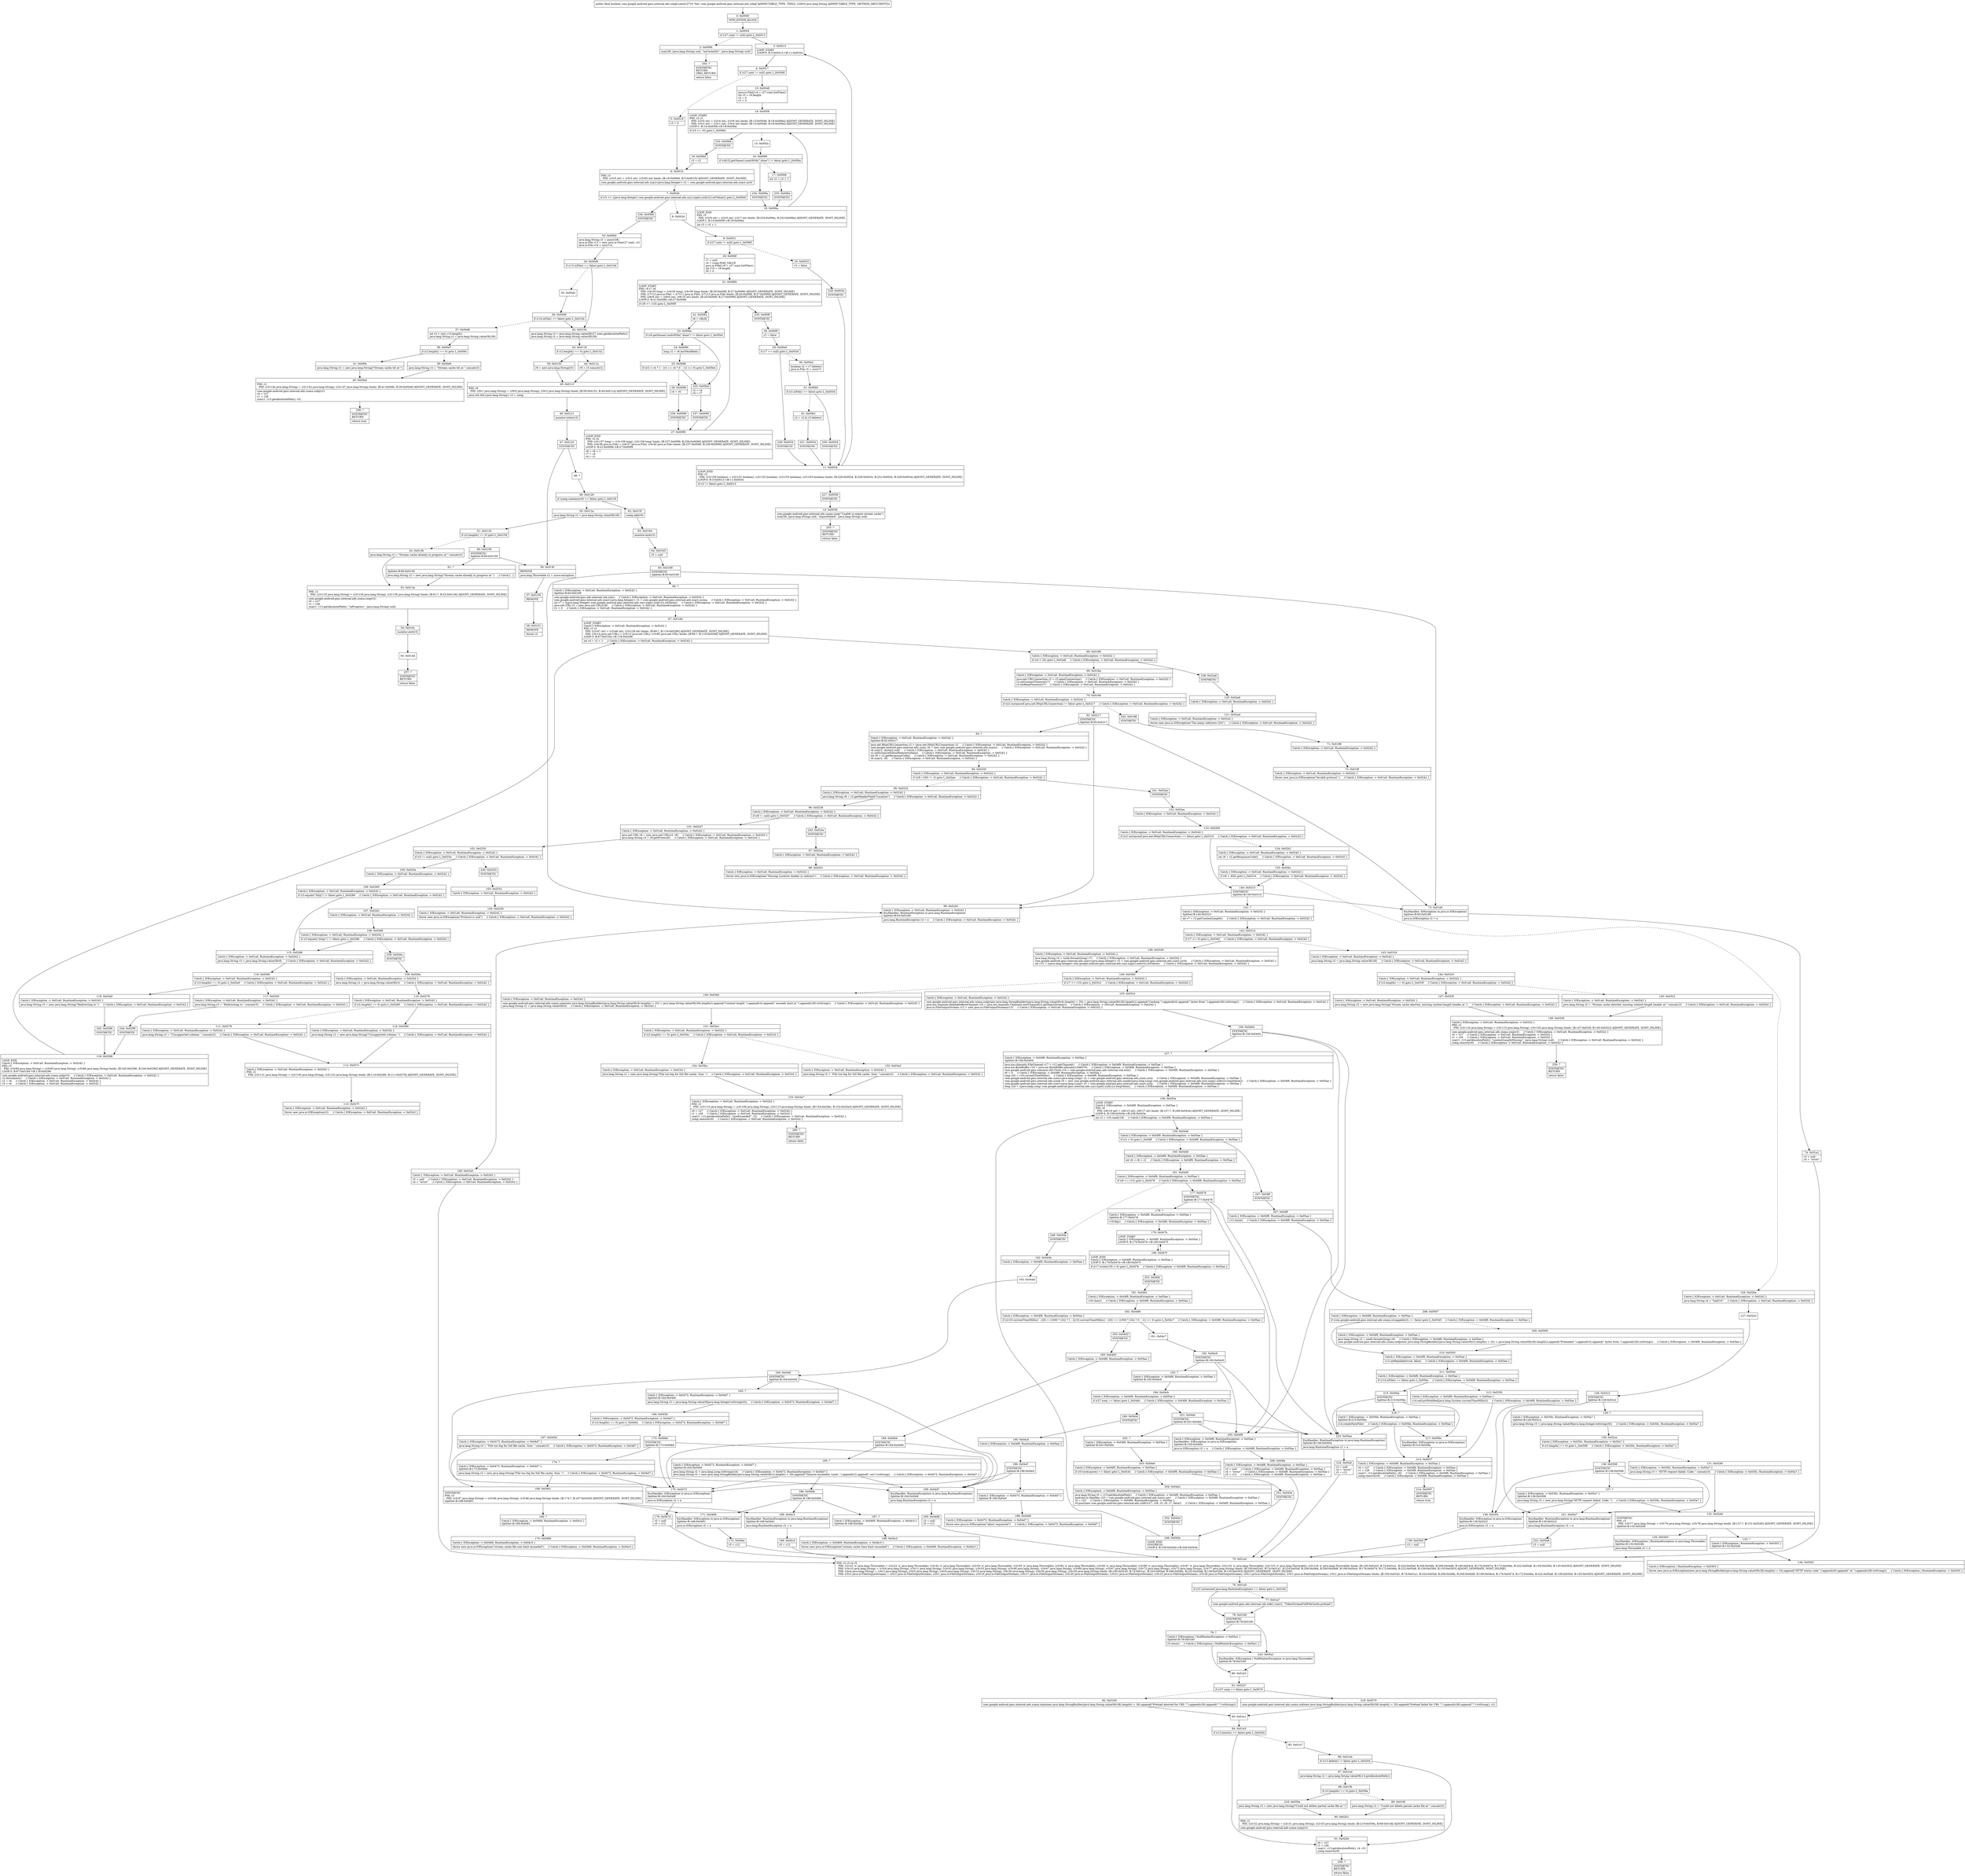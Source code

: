 digraph "CFG forcom.google.android.gms.internal.ads.zzbgf.zzex(Ljava\/lang\/String;)Z" {
Node_0 [shape=record,label="{0\:\ 0x0000|MTH_ENTER_BLOCK\l}"];
Node_1 [shape=record,label="{1\:\ 0x0004|if (r27.zzeii != null) goto L_0x0013\l}"];
Node_2 [shape=record,label="{2\:\ 0x0006|zza(r28, (java.lang.String) null, \"noCacheDir\", (java.lang.String) null)\l}"];
Node_3 [shape=record,label="{3\:\ 0x0013|LOOP_START\lLOOP:0: B:3:0x0013\-\>B:11:0x0034\l}"];
Node_4 [shape=record,label="{4\:\ 0x0017|if (r27.zzeii != null) goto L_0x0048\l}"];
Node_5 [shape=record,label="{5\:\ 0x0019|r3 = 0\l}"];
Node_6 [shape=record,label="{6\:\ 0x001b|PHI: r3 \l  PHI: (r3v5 int) = (r3v3 int), (r3v93 int) binds: [B:19:0x006d, B:5:0x0019] A[DONT_GENERATE, DONT_INLINE]\l|com.google.android.gms.internal.ads.zzaci\<java.lang.Integer\> r2 = com.google.android.gms.internal.ads.zzact.zzclv\l}"];
Node_7 [shape=record,label="{7\:\ 0x002b|if (r3 \<= ((java.lang.Integer) com.google.android.gms.internal.ads.zzyr.zzpe().zzd(r2)).intValue()) goto L_0x00b9\l}"];
Node_8 [shape=record,label="{8\:\ 0x002d}"];
Node_9 [shape=record,label="{9\:\ 0x0031|if (r27.zzeii != null) goto L_0x006f\l}"];
Node_10 [shape=record,label="{10\:\ 0x0033|r2 = false\l}"];
Node_11 [shape=record,label="{11\:\ 0x0034|LOOP_END\lPHI: r2 \l  PHI: (r2v159 boolean) = (r2v151 boolean), (r2v152 boolean), (r2v153 boolean), (r2v163 boolean) binds: [B:229:0x0034, B:230:0x0034, B:231:0x0034, B:228:0x0034] A[DONT_GENERATE, DONT_INLINE]\lLOOP:0: B:3:0x0013\-\>B:11:0x0034\l|if (r2 != false) goto L_0x0013\l}"];
Node_12 [shape=record,label="{12\:\ 0x0036|com.google.android.gms.internal.ads.zzaxa.zzep(\"Unable to expire stream cache\")\lzza(r28, (java.lang.String) null, \"expireFailed\", (java.lang.String) null)\l}"];
Node_13 [shape=record,label="{13\:\ 0x0048|java.io.File[] r4 = r27.zzeii.listFiles()\lint r5 = r4.length\lr2 = 0\lr3 = 0\l}"];
Node_14 [shape=record,label="{14\:\ 0x0058|LOOP_START\lPHI: r2 r3 \l  PHI: (r2v5 int) = (r2v4 int), (r2v6 int) binds: [B:13:0x0048, B:18:0x006a] A[DONT_GENERATE, DONT_INLINE]\l  PHI: (r3v2 int) = (r3v1 int), (r3v4 int) binds: [B:13:0x0048, B:18:0x006a] A[DONT_GENERATE, DONT_INLINE]\lLOOP:1: B:14:0x0058\-\>B:18:0x006a\l|if (r3 \>= r5) goto L_0x006d\l}"];
Node_15 [shape=record,label="{15\:\ 0x005a}"];
Node_16 [shape=record,label="{16\:\ 0x0066|if (r4[r3].getName().endsWith(\".done\") != false) goto L_0x006a\l}"];
Node_17 [shape=record,label="{17\:\ 0x0068|int r2 = r2 + 1\l}"];
Node_18 [shape=record,label="{18\:\ 0x006a|LOOP_END\lPHI: r2 \l  PHI: (r2v6 int) = (r2v5 int), (r2v7 int) binds: [B:234:0x006a, B:233:0x006a] A[DONT_GENERATE, DONT_INLINE]\lLOOP:1: B:14:0x0058\-\>B:18:0x006a\l|int r3 = r3 + 1\l}"];
Node_19 [shape=record,label="{19\:\ 0x006d|r3 = r2\l}"];
Node_20 [shape=record,label="{20\:\ 0x006f|r7 = null\lr4 = Long.MAX_VALUE\ljava.io.File[] r9 = r27.zzeii.listFiles()\lint r10 = r9.length\lr8 = 0\l}"];
Node_21 [shape=record,label="{21\:\ 0x0080|LOOP_START\lPHI: r4 r7 r8 \l  PHI: (r4v35 long) = (r4v34 long), (r4v39 long) binds: [B:20:0x006f, B:27:0x0099] A[DONT_GENERATE, DONT_INLINE]\l  PHI: (r7v12 java.io.File) = (r7v11 java.io.File), (r7v13 java.io.File) binds: [B:20:0x006f, B:27:0x0099] A[DONT_GENERATE, DONT_INLINE]\l  PHI: (r8v9 int) = (r8v8 int), (r8v10 int) binds: [B:20:0x006f, B:27:0x0099] A[DONT_GENERATE, DONT_INLINE]\lLOOP:2: B:21:0x0080\-\>B:27:0x0099\l|if (r8 \>= r10) goto L_0x009f\l}"];
Node_22 [shape=record,label="{22\:\ 0x0082|r6 = r9[r8]\l}"];
Node_23 [shape=record,label="{23\:\ 0x008e|if (r6.getName().endsWith(\".done\") != false) goto L_0x05b4\l}"];
Node_24 [shape=record,label="{24\:\ 0x0090|long r2 = r6.lastModified()\l}"];
Node_25 [shape=record,label="{25\:\ 0x0096|if ((r2 \> r4 ? 1 : (r2 == r4 ? 0 : \-1)) \>= 0) goto L_0x05b4\l}"];
Node_26 [shape=record,label="{26\:\ 0x0098|r4 = r6\l}"];
Node_27 [shape=record,label="{27\:\ 0x0099|LOOP_END\lPHI: r2 r4 \l  PHI: (r2v157 long) = (r2v156 long), (r2v158 long) binds: [B:237:0x0099, B:236:0x0099] A[DONT_GENERATE, DONT_INLINE]\l  PHI: (r4v38 java.io.File) = (r4v37 java.io.File), (r4v40 java.io.File) binds: [B:237:0x0099, B:236:0x0099] A[DONT_GENERATE, DONT_INLINE]\lLOOP:2: B:21:0x0080\-\>B:27:0x0099\l|r8 = r8 + 1\lr7 = r4\lr4 = r2\l}"];
Node_28 [shape=record,label="{28\:\ 0x009f|r2 = false\l}"];
Node_29 [shape=record,label="{29\:\ 0x00a0|if (r7 == null) goto L_0x0034\l}"];
Node_30 [shape=record,label="{30\:\ 0x00a2|boolean r2 = r7.delete()\ljava.io.File r3 = zzc(r7)\l}"];
Node_31 [shape=record,label="{31\:\ 0x00b0|if (r3.isFile() == false) goto L_0x0034\l}"];
Node_32 [shape=record,label="{32\:\ 0x00b2|r2 = r2 & r3.delete()\l}"];
Node_33 [shape=record,label="{33\:\ 0x00b9|java.lang.String r2 = zzey(r28)\ljava.io.File r13 = new java.io.File(r27.zzeii, r2)\ljava.io.File r14 = zzc(r13)\l}"];
Node_34 [shape=record,label="{34\:\ 0x00d0|if (r13.isFile() == false) goto L_0x0104\l}"];
Node_35 [shape=record,label="{35\:\ 0x00d2}"];
Node_36 [shape=record,label="{36\:\ 0x00d6|if (r14.isFile() == false) goto L_0x0104\l}"];
Node_37 [shape=record,label="{37\:\ 0x00d8|int r3 = (int) r13.length()\ljava.lang.String r2 = java.lang.String.valueOf(r28)\l}"];
Node_38 [shape=record,label="{38\:\ 0x00e7|if (r2.length() == 0) goto L_0x00fe\l}"];
Node_39 [shape=record,label="{39\:\ 0x00e9|java.lang.String r2 = \"Stream cache hit at \".concat(r2)\l}"];
Node_40 [shape=record,label="{40\:\ 0x00ed|PHI: r2 \l  PHI: (r2v144 java.lang.String) = (r2v143 java.lang.String), (r2v147 java.lang.String) binds: [B:41:0x00fe, B:39:0x00e9] A[DONT_GENERATE, DONT_INLINE]\l|com.google.android.gms.internal.ads.zzaxa.zzdp(r2)\lr0 = r27\lr1 = r28\lzza(r1, r13.getAbsolutePath(), r3)\l}"];
Node_41 [shape=record,label="{41\:\ 0x00fe|java.lang.String r2 = new java.lang.String(\"Stream cache hit at \")\l}"];
Node_42 [shape=record,label="{42\:\ 0x0104|java.lang.String r3 = java.lang.String.valueOf(r27.zzeii.getAbsolutePath())\ljava.lang.String r2 = java.lang.String.valueOf(r28)\l}"];
Node_43 [shape=record,label="{43\:\ 0x0118|if (r2.length() == 0) goto L_0x0152\l}"];
Node_44 [shape=record,label="{44\:\ 0x011a|r9 = r3.concat(r2)\l}"];
Node_45 [shape=record,label="{45\:\ 0x011f|PHI: r9 \l  PHI: (r9v1 java.lang.String) = (r9v0 java.lang.String), (r9v2 java.lang.String) binds: [B:59:0x0152, B:44:0x011a] A[DONT_GENERATE, DONT_INLINE]\l|java.util.Set\<java.lang.String\> r3 = zzeig\l}"];
Node_46 [shape=record,label="{46\:\ 0x0121|monitor\-enter(r3)\l}"];
Node_47 [shape=record,label="{47\:\ 0x0122|SYNTHETIC\l}"];
Node_48 [shape=record,label="{48\:\ ?}"];
Node_49 [shape=record,label="{49\:\ 0x0128|if (zzeig.contains(r9) == false) goto L_0x015f\l}"];
Node_50 [shape=record,label="{50\:\ 0x012a|java.lang.String r2 = java.lang.String.valueOf(r28)\l}"];
Node_51 [shape=record,label="{51\:\ 0x0134|if (r2.length() == 0) goto L_0x0159\l}"];
Node_52 [shape=record,label="{52\:\ 0x0136|java.lang.String r2 = \"Stream cache already in progress at \".concat(r2)\l}"];
Node_53 [shape=record,label="{53\:\ 0x013a|PHI: r2 \l  PHI: (r2v135 java.lang.String) = (r2v134 java.lang.String), (r2v138 java.lang.String) binds: [B:61:?, B:52:0x0136] A[DONT_GENERATE, DONT_INLINE]\l|com.google.android.gms.internal.ads.zzaxa.zzep(r2)\lr0 = r27\lr1 = r28\lzza(r1, r13.getAbsolutePath(), \"inProgress\", (java.lang.String) null)\l}"];
Node_54 [shape=record,label="{54\:\ 0x014c|monitor\-exit(r3)\l}"];
Node_55 [shape=record,label="{55\:\ 0x014d}"];
Node_56 [shape=record,label="{56\:\ 0x014f|REMOVE\l|java.lang.Throwable r2 = move\-exception\l}"];
Node_57 [shape=record,label="{57\:\ 0x0150|REMOVE\l}"];
Node_58 [shape=record,label="{58\:\ 0x0151|REMOVE\l|throw r2\l}"];
Node_59 [shape=record,label="{59\:\ 0x0152|r9 = new java.lang.String(r3)\l}"];
Node_60 [shape=record,label="{60\:\ 0x0159|SYNTHETIC\lSplitter:B:60:0x0159\l}"];
Node_61 [shape=record,label="{61\:\ ?|Splitter:B:60:0x0159\l|java.lang.String r2 = new java.lang.String(\"Stream cache already in progress at \")     \/\/ Catch:\{  \}\l}"];
Node_62 [shape=record,label="{62\:\ 0x015f|zzeig.add(r9)\l}"];
Node_63 [shape=record,label="{63\:\ 0x0164|monitor\-exit(r3)\l}"];
Node_64 [shape=record,label="{64\:\ 0x0165|r5 = null\l}"];
Node_65 [shape=record,label="{65\:\ 0x0169|SYNTHETIC\lSplitter:B:65:0x0169\l}"];
Node_66 [shape=record,label="{66\:\ ?|Catch:\{ IOException \-\> 0x01a0, RuntimeException \-\> 0x0242 \}\lSplitter:B:65:0x0169\l|com.google.android.gms.ads.internal.zzk.zzls()     \/\/ Catch:\{ IOException \-\> 0x01a0, RuntimeException \-\> 0x0242 \}\lcom.google.android.gms.internal.ads.zzaci\<java.lang.Integer\> r2 = com.google.android.gms.internal.ads.zzact.zzcma     \/\/ Catch:\{ IOException \-\> 0x01a0, RuntimeException \-\> 0x0242 \}\lint r7 = ((java.lang.Integer) com.google.android.gms.internal.ads.zzyr.zzpe().zzd(r2)).intValue()     \/\/ Catch:\{ IOException \-\> 0x01a0, RuntimeException \-\> 0x0242 \}\ljava.net.URL r3 = new java.net.URL(r28)     \/\/ Catch:\{ IOException \-\> 0x01a0, RuntimeException \-\> 0x0242 \}\lr2 = 0     \/\/ Catch:\{ IOException \-\> 0x01a0, RuntimeException \-\> 0x0242 \}\l}"];
Node_67 [shape=record,label="{67\:\ 0x0184|LOOP_START\lCatch:\{ IOException \-\> 0x01a0, RuntimeException \-\> 0x0242 \}\lPHI: r2 r3 \l  PHI: (r2v47 int) = (r2v46 int), (r2v128 int) binds: [B:66:?, B:118:0x0296] A[DONT_GENERATE, DONT_INLINE]\l  PHI: (r3v14 java.net.URL) = (r3v13 java.net.URL), (r3v85 java.net.URL) binds: [B:66:?, B:118:0x0296] A[DONT_GENERATE, DONT_INLINE]\lLOOP:3: B:67:0x0184\-\>B:118:0x0296\l|int r4 = r2 + 1     \/\/ Catch:\{ IOException \-\> 0x01a0, RuntimeException \-\> 0x0242 \}\l}"];
Node_68 [shape=record,label="{68\:\ 0x0188|Catch:\{ IOException \-\> 0x01a0, RuntimeException \-\> 0x0242 \}\l|if (r4 \> 20) goto L_0x02a6     \/\/ Catch:\{ IOException \-\> 0x01a0, RuntimeException \-\> 0x0242 \}\l}"];
Node_69 [shape=record,label="{69\:\ 0x018a|Catch:\{ IOException \-\> 0x01a0, RuntimeException \-\> 0x0242 \}\l|java.net.URLConnection r2 = r3.openConnection()     \/\/ Catch:\{ IOException \-\> 0x01a0, RuntimeException \-\> 0x0242 \}\lr2.setConnectTimeout(r7)     \/\/ Catch:\{ IOException \-\> 0x01a0, RuntimeException \-\> 0x0242 \}\lr2.setReadTimeout(r7)     \/\/ Catch:\{ IOException \-\> 0x01a0, RuntimeException \-\> 0x0242 \}\l}"];
Node_70 [shape=record,label="{70\:\ 0x0196|Catch:\{ IOException \-\> 0x01a0, RuntimeException \-\> 0x0242 \}\l|if ((r2 instanceof java.net.HttpURLConnection) != false) goto L_0x0217     \/\/ Catch:\{ IOException \-\> 0x01a0, RuntimeException \-\> 0x0242 \}\l}"];
Node_71 [shape=record,label="{71\:\ 0x0198|Catch:\{ IOException \-\> 0x01a0, RuntimeException \-\> 0x0242 \}\l}"];
Node_72 [shape=record,label="{72\:\ 0x019f|Catch:\{ IOException \-\> 0x01a0, RuntimeException \-\> 0x0242 \}\l|throw new java.io.IOException(\"Invalid protocol.\")     \/\/ Catch:\{ IOException \-\> 0x01a0, RuntimeException \-\> 0x0242 \}\l}"];
Node_73 [shape=record,label="{73\:\ 0x01a0|ExcHandler: IOException (e java.io.IOException)\lSplitter:B:65:0x0169\l|java.io.IOException r2 = e\l}"];
Node_74 [shape=record,label="{74\:\ 0x01a1|r3 = null\lr4 = \"error\"\l}"];
Node_75 [shape=record,label="{75\:\ 0x01a3|PHI: r2 r3 r4 r5 \l  PHI: (r2v23 'e' java.lang.Throwable) = (r2v22 'e' java.lang.Throwable), (r2v42 'e' java.lang.Throwable), (r2v54 'e' java.lang.Throwable), (r2v55 'e' java.lang.Throwable), (r2v82 'e' java.lang.Throwable), (r2v83 'e' java.lang.Throwable), (r2v96 'e' java.lang.Throwable), (r2v97 'e' java.lang.Throwable), (r2v122 'e' java.lang.Throwable), (r2v123 'e' java.lang.Throwable), (r2v124 'e' java.lang.Throwable) binds: [B:100:0x0243, B:74:0x01a1, B:224:0x05af, B:206:0x04fa, B:200:0x04d8, B:190:0x04c4, B:176:0x0474, B:172:0x046a, B:222:0x05a8, B:139:0x030d, B:135:0x0303] A[DONT_GENERATE, DONT_INLINE]\l  PHI: (r3v10 java.lang.String) = (r3v9 java.lang.String), (r3v11 java.lang.String), (r3v32 java.lang.String), (r3v33 java.lang.String), (r3v49 java.lang.String), (r3v47 java.lang.String), (r3v60 java.lang.String), (r3v47 java.lang.String), (r3v72 java.lang.String), (r3v73 java.lang.String), (r3v77 java.lang.String) binds: [B:100:0x0243, B:74:0x01a1, B:224:0x05af, B:206:0x04fa, B:200:0x04d8, B:190:0x04c4, B:176:0x0474, B:172:0x046a, B:222:0x05a8, B:139:0x030d, B:135:0x0303] A[DONT_GENERATE, DONT_INLINE]\l  PHI: (r4v4 java.lang.String) = (r4v3 java.lang.String), (r4v5 java.lang.String), (r4v9 java.lang.String), (r4v10 java.lang.String), (r4v29 java.lang.String), (r4v29 java.lang.String), (r4v29 java.lang.String) binds: [B:100:0x0243, B:74:0x01a1, B:224:0x05af, B:206:0x04fa, B:222:0x05a8, B:139:0x030d, B:135:0x0303] A[DONT_GENERATE, DONT_INLINE]\l  PHI: (r5v2 java.io.FileOutputStream) = (r5v1 java.io.FileOutputStream), (r5v1 java.io.FileOutputStream), (r5v16 java.io.FileOutputStream), (r5v17 java.io.FileOutputStream), (r5v20 java.io.FileOutputStream), (r5v21 java.io.FileOutputStream), (r5v25 java.io.FileOutputStream), (r5v26 java.io.FileOutputStream), (r5v1 java.io.FileOutputStream), (r5v1 java.io.FileOutputStream), (r5v1 java.io.FileOutputStream) binds: [B:100:0x0243, B:74:0x01a1, B:224:0x05af, B:206:0x04fa, B:200:0x04d8, B:190:0x04c4, B:176:0x0474, B:172:0x046a, B:222:0x05a8, B:139:0x030d, B:135:0x0303] A[DONT_GENERATE, DONT_INLINE]\l}"];
Node_76 [shape=record,label="{76\:\ 0x01a5|if ((r2 instanceof java.lang.RuntimeException) == false) goto L_0x01b0\l}"];
Node_77 [shape=record,label="{77\:\ 0x01a7|com.google.android.gms.ads.internal.zzk.zzlk().zza(r2, \"VideoStreamFullFileCache.preload\")\l}"];
Node_78 [shape=record,label="{78\:\ 0x01b0|SYNTHETIC\lSplitter:B:78:0x01b0\l}"];
Node_79 [shape=record,label="{79\:\ ?|Catch:\{ IOException \| NullPointerException \-\> 0x05a1 \}\lSplitter:B:78:0x01b0\l|r5.close()     \/\/ Catch:\{ IOException \| NullPointerException \-\> 0x05a1 \}\l}"];
Node_80 [shape=record,label="{80\:\ 0x01b3}"];
Node_81 [shape=record,label="{81\:\ 0x01b7|if (r27.zzeij == false) goto L_0x0570\l}"];
Node_82 [shape=record,label="{82\:\ 0x01b9|com.google.android.gms.internal.ads.zzaxa.zzeo(new java.lang.StringBuilder(java.lang.String.valueOf(r28).length() + 26).append(\"Preload aborted for URL \"\").append(r28).append(\"\"\").toString())\l}"];
Node_83 [shape=record,label="{83\:\ 0x01e1}"];
Node_84 [shape=record,label="{84\:\ 0x01e5|if (r13.exists() == false) goto L_0x0204\l}"];
Node_85 [shape=record,label="{85\:\ 0x01e7}"];
Node_86 [shape=record,label="{86\:\ 0x01eb|if (r13.delete() != false) goto L_0x0204\l}"];
Node_87 [shape=record,label="{87\:\ 0x01ed|java.lang.String r2 = java.lang.String.valueOf(r13.getAbsolutePath())\l}"];
Node_88 [shape=record,label="{88\:\ 0x01fb|if (r2.length() == 0) goto L_0x059a\l}"];
Node_89 [shape=record,label="{89\:\ 0x01fd|java.lang.String r2 = \"Could not delete partial cache file at \".concat(r2)\l}"];
Node_90 [shape=record,label="{90\:\ 0x0201|PHI: r2 \l  PHI: (r2v32 java.lang.String) = (r2v31 java.lang.String), (r2v33 java.lang.String) binds: [B:219:0x059a, B:89:0x01fd] A[DONT_GENERATE, DONT_INLINE]\l|com.google.android.gms.internal.ads.zzaxa.zzep(r2)\l}"];
Node_91 [shape=record,label="{91\:\ 0x0204|r0 = r27\lr1 = r28\lzza(r1, r13.getAbsolutePath(), r4, r3)\lzzeig.remove(r9)\l}"];
Node_92 [shape=record,label="{92\:\ 0x0217|SYNTHETIC\lSplitter:B:92:0x0217\l}"];
Node_93 [shape=record,label="{93\:\ ?|Catch:\{ IOException \-\> 0x01a0, RuntimeException \-\> 0x0242 \}\lSplitter:B:92:0x0217\l|java.net.HttpURLConnection r2 = (java.net.HttpURLConnection) r2     \/\/ Catch:\{ IOException \-\> 0x01a0, RuntimeException \-\> 0x0242 \}\lcom.google.android.gms.internal.ads.zzazy r6 = new com.google.android.gms.internal.ads.zzazy()     \/\/ Catch:\{ IOException \-\> 0x01a0, RuntimeException \-\> 0x0242 \}\lr6.zza(r2, (byte[]) null)     \/\/ Catch:\{ IOException \-\> 0x01a0, RuntimeException \-\> 0x0242 \}\lr2.setInstanceFollowRedirects(false)     \/\/ Catch:\{ IOException \-\> 0x01a0, RuntimeException \-\> 0x0242 \}\lint r8 = r2.getResponseCode()     \/\/ Catch:\{ IOException \-\> 0x01a0, RuntimeException \-\> 0x0242 \}\lr6.zza(r2, r8)     \/\/ Catch:\{ IOException \-\> 0x01a0, RuntimeException \-\> 0x0242 \}\l}"];
Node_94 [shape=record,label="{94\:\ 0x0230|Catch:\{ IOException \-\> 0x01a0, RuntimeException \-\> 0x0242 \}\l|if ((r8 \/ 100) != 3) goto L_0x02ae     \/\/ Catch:\{ IOException \-\> 0x01a0, RuntimeException \-\> 0x0242 \}\l}"];
Node_95 [shape=record,label="{95\:\ 0x0232|Catch:\{ IOException \-\> 0x01a0, RuntimeException \-\> 0x0242 \}\l|java.lang.String r8 = r2.getHeaderField(\"Location\")     \/\/ Catch:\{ IOException \-\> 0x01a0, RuntimeException \-\> 0x0242 \}\l}"];
Node_96 [shape=record,label="{96\:\ 0x0238|Catch:\{ IOException \-\> 0x01a0, RuntimeException \-\> 0x0242 \}\l|if (r8 != null) goto L_0x0247     \/\/ Catch:\{ IOException \-\> 0x01a0, RuntimeException \-\> 0x0242 \}\l}"];
Node_97 [shape=record,label="{97\:\ 0x023a|Catch:\{ IOException \-\> 0x01a0, RuntimeException \-\> 0x0242 \}\l}"];
Node_98 [shape=record,label="{98\:\ 0x0241|Catch:\{ IOException \-\> 0x01a0, RuntimeException \-\> 0x0242 \}\l|throw new java.io.IOException(\"Missing Location header in redirect\")     \/\/ Catch:\{ IOException \-\> 0x01a0, RuntimeException \-\> 0x0242 \}\l}"];
Node_99 [shape=record,label="{99\:\ 0x0242|Catch:\{ IOException \-\> 0x01a0, RuntimeException \-\> 0x0242 \}\lExcHandler: RuntimeException (e java.lang.RuntimeException)\lSplitter:B:65:0x0169\l|java.lang.RuntimeException r2 = e     \/\/ Catch:\{ IOException \-\> 0x01a0, RuntimeException \-\> 0x0242 \}\l}"];
Node_100 [shape=record,label="{100\:\ 0x0243|Catch:\{ IOException \-\> 0x01a0, RuntimeException \-\> 0x0242 \}\l|r3 = null     \/\/ Catch:\{ IOException \-\> 0x01a0, RuntimeException \-\> 0x0242 \}\lr4 = \"error\"     \/\/ Catch:\{ IOException \-\> 0x01a0, RuntimeException \-\> 0x0242 \}\l}"];
Node_101 [shape=record,label="{101\:\ 0x0247|Catch:\{ IOException \-\> 0x01a0, RuntimeException \-\> 0x0242 \}\l|java.net.URL r6 = new java.net.URL(r3, r8)     \/\/ Catch:\{ IOException \-\> 0x01a0, RuntimeException \-\> 0x0242 \}\ljava.lang.String r3 = r6.getProtocol()     \/\/ Catch:\{ IOException \-\> 0x01a0, RuntimeException \-\> 0x0242 \}\l}"];
Node_102 [shape=record,label="{102\:\ 0x0250|Catch:\{ IOException \-\> 0x01a0, RuntimeException \-\> 0x0242 \}\l|if (r3 != null) goto L_0x025a     \/\/ Catch:\{ IOException \-\> 0x01a0, RuntimeException \-\> 0x0242 \}\l}"];
Node_103 [shape=record,label="{103\:\ 0x0252|Catch:\{ IOException \-\> 0x01a0, RuntimeException \-\> 0x0242 \}\l}"];
Node_104 [shape=record,label="{104\:\ 0x0259|Catch:\{ IOException \-\> 0x01a0, RuntimeException \-\> 0x0242 \}\l|throw new java.io.IOException(\"Protocol is null\")     \/\/ Catch:\{ IOException \-\> 0x01a0, RuntimeException \-\> 0x0242 \}\l}"];
Node_105 [shape=record,label="{105\:\ 0x025a|Catch:\{ IOException \-\> 0x01a0, RuntimeException \-\> 0x0242 \}\l}"];
Node_106 [shape=record,label="{106\:\ 0x0260|Catch:\{ IOException \-\> 0x01a0, RuntimeException \-\> 0x0242 \}\l|if (r3.equals(\"http\") != false) goto L_0x0286     \/\/ Catch:\{ IOException \-\> 0x01a0, RuntimeException \-\> 0x0242 \}\l}"];
Node_107 [shape=record,label="{107\:\ 0x0262|Catch:\{ IOException \-\> 0x01a0, RuntimeException \-\> 0x0242 \}\l}"];
Node_108 [shape=record,label="{108\:\ 0x0268|Catch:\{ IOException \-\> 0x01a0, RuntimeException \-\> 0x0242 \}\l|if (r3.equals(\"https\") != false) goto L_0x0286     \/\/ Catch:\{ IOException \-\> 0x01a0, RuntimeException \-\> 0x0242 \}\l}"];
Node_109 [shape=record,label="{109\:\ 0x026a|Catch:\{ IOException \-\> 0x01a0, RuntimeException \-\> 0x0242 \}\l|java.lang.String r2 = java.lang.String.valueOf(r3)     \/\/ Catch:\{ IOException \-\> 0x01a0, RuntimeException \-\> 0x0242 \}\l}"];
Node_110 [shape=record,label="{110\:\ 0x0276|Catch:\{ IOException \-\> 0x01a0, RuntimeException \-\> 0x0242 \}\l|if (r2.length() == 0) goto L_0x0280     \/\/ Catch:\{ IOException \-\> 0x01a0, RuntimeException \-\> 0x0242 \}\l}"];
Node_111 [shape=record,label="{111\:\ 0x0278|Catch:\{ IOException \-\> 0x01a0, RuntimeException \-\> 0x0242 \}\l|java.lang.String r2 = \"Unsupported scheme: \".concat(r2)     \/\/ Catch:\{ IOException \-\> 0x01a0, RuntimeException \-\> 0x0242 \}\l}"];
Node_112 [shape=record,label="{112\:\ 0x027c|Catch:\{ IOException \-\> 0x01a0, RuntimeException \-\> 0x0242 \}\lPHI: r2 \l  PHI: (r2v131 java.lang.String) = (r2v130 java.lang.String), (r2v132 java.lang.String) binds: [B:114:0x0280, B:111:0x0278] A[DONT_GENERATE, DONT_INLINE]\l}"];
Node_113 [shape=record,label="{113\:\ 0x027f|Catch:\{ IOException \-\> 0x01a0, RuntimeException \-\> 0x0242 \}\l|throw new java.io.IOException(r2)     \/\/ Catch:\{ IOException \-\> 0x01a0, RuntimeException \-\> 0x0242 \}\l}"];
Node_114 [shape=record,label="{114\:\ 0x0280|Catch:\{ IOException \-\> 0x01a0, RuntimeException \-\> 0x0242 \}\l|java.lang.String r2 = new java.lang.String(\"Unsupported scheme: \")     \/\/ Catch:\{ IOException \-\> 0x01a0, RuntimeException \-\> 0x0242 \}\l}"];
Node_115 [shape=record,label="{115\:\ 0x0286|Catch:\{ IOException \-\> 0x01a0, RuntimeException \-\> 0x0242 \}\l|java.lang.String r3 = java.lang.String.valueOf(r8)     \/\/ Catch:\{ IOException \-\> 0x01a0, RuntimeException \-\> 0x0242 \}\l}"];
Node_116 [shape=record,label="{116\:\ 0x0290|Catch:\{ IOException \-\> 0x01a0, RuntimeException \-\> 0x0242 \}\l|if (r3.length() == 0) goto L_0x02a0     \/\/ Catch:\{ IOException \-\> 0x01a0, RuntimeException \-\> 0x0242 \}\l}"];
Node_117 [shape=record,label="{117\:\ 0x0292|Catch:\{ IOException \-\> 0x01a0, RuntimeException \-\> 0x0242 \}\l|java.lang.String r3 = \"Redirecting to \".concat(r3)     \/\/ Catch:\{ IOException \-\> 0x01a0, RuntimeException \-\> 0x0242 \}\l}"];
Node_118 [shape=record,label="{118\:\ 0x0296|LOOP_END\lCatch:\{ IOException \-\> 0x01a0, RuntimeException \-\> 0x0242 \}\lPHI: r3 \l  PHI: (r3v84 java.lang.String) = (r3v83 java.lang.String), (r3v86 java.lang.String) binds: [B:245:0x0296, B:244:0x0296] A[DONT_GENERATE, DONT_INLINE]\lLOOP:3: B:67:0x0184\-\>B:118:0x0296\l|com.google.android.gms.internal.ads.zzaxa.zzdp(r3)     \/\/ Catch:\{ IOException \-\> 0x01a0, RuntimeException \-\> 0x0242 \}\lr2.disconnect()     \/\/ Catch:\{ IOException \-\> 0x01a0, RuntimeException \-\> 0x0242 \}\lr2 = r4     \/\/ Catch:\{ IOException \-\> 0x01a0, RuntimeException \-\> 0x0242 \}\lr3 = r6     \/\/ Catch:\{ IOException \-\> 0x01a0, RuntimeException \-\> 0x0242 \}\l}"];
Node_119 [shape=record,label="{119\:\ 0x02a0|Catch:\{ IOException \-\> 0x01a0, RuntimeException \-\> 0x0242 \}\l|java.lang.String r3 = new java.lang.String(\"Redirecting to \")     \/\/ Catch:\{ IOException \-\> 0x01a0, RuntimeException \-\> 0x0242 \}\l}"];
Node_120 [shape=record,label="{120\:\ 0x02a6|Catch:\{ IOException \-\> 0x01a0, RuntimeException \-\> 0x0242 \}\l}"];
Node_121 [shape=record,label="{121\:\ 0x02ad|Catch:\{ IOException \-\> 0x01a0, RuntimeException \-\> 0x0242 \}\l|throw new java.io.IOException(\"Too many redirects (20)\")     \/\/ Catch:\{ IOException \-\> 0x01a0, RuntimeException \-\> 0x0242 \}\l}"];
Node_122 [shape=record,label="{122\:\ 0x02ae|Catch:\{ IOException \-\> 0x01a0, RuntimeException \-\> 0x0242 \}\l}"];
Node_123 [shape=record,label="{123\:\ 0x02b0|Catch:\{ IOException \-\> 0x01a0, RuntimeException \-\> 0x0242 \}\l|if ((r2 instanceof java.net.HttpURLConnection) == false) goto L_0x0310     \/\/ Catch:\{ IOException \-\> 0x01a0, RuntimeException \-\> 0x0242 \}\l}"];
Node_124 [shape=record,label="{124\:\ 0x02b2|Catch:\{ IOException \-\> 0x01a0, RuntimeException \-\> 0x0242 \}\l|int r6 = r2.getResponseCode()     \/\/ Catch:\{ IOException \-\> 0x01a0, RuntimeException \-\> 0x0242 \}\l}"];
Node_125 [shape=record,label="{125\:\ 0x02bc|Catch:\{ IOException \-\> 0x01a0, RuntimeException \-\> 0x0242 \}\l|if (r6 \< 400) goto L_0x0310     \/\/ Catch:\{ IOException \-\> 0x01a0, RuntimeException \-\> 0x0242 \}\l}"];
Node_126 [shape=record,label="{126\:\ 0x02be|Catch:\{ IOException \-\> 0x01a0, RuntimeException \-\> 0x0242 \}\l|java.lang.String r4 = \"badUrl\"     \/\/ Catch:\{ IOException \-\> 0x01a0, RuntimeException \-\> 0x0242 \}\l}"];
Node_127 [shape=record,label="{127\:\ 0x02c0}"];
Node_128 [shape=record,label="{128\:\ 0x02c2|SYNTHETIC\lSplitter:B:128:0x02c2\l}"];
Node_129 [shape=record,label="{129\:\ ?|Catch:\{ IOException \-\> 0x030c, RuntimeException \-\> 0x05a7 \}\lSplitter:B:128:0x02c2\l|java.lang.String r3 = java.lang.String.valueOf(java.lang.Integer.toString(r6))     \/\/ Catch:\{ IOException \-\> 0x030c, RuntimeException \-\> 0x05a7 \}\l}"];
Node_130 [shape=record,label="{130\:\ 0x02ce|Catch:\{ IOException \-\> 0x030c, RuntimeException \-\> 0x05a7 \}\l|if (r3.length() == 0) goto L_0x0306     \/\/ Catch:\{ IOException \-\> 0x030c, RuntimeException \-\> 0x05a7 \}\l}"];
Node_131 [shape=record,label="{131\:\ 0x02d0|Catch:\{ IOException \-\> 0x030c, RuntimeException \-\> 0x05a7 \}\l|java.lang.String r3 = \"HTTP request failed. Code: \".concat(r3)     \/\/ Catch:\{ IOException \-\> 0x030c, RuntimeException \-\> 0x05a7 \}\l}"];
Node_132 [shape=record,label="{132\:\ 0x02d4|SYNTHETIC\lPHI: r3 \l  PHI: (r3v77 java.lang.String) = (r3v76 java.lang.String), (r3v78 java.lang.String) binds: [B:137:?, B:131:0x02d0] A[DONT_GENERATE, DONT_INLINE]\lSplitter:B:132:0x02d4\l}"];
Node_133 [shape=record,label="{133\:\ ?|Catch:\{ IOException \| RuntimeException \-\> 0x0303 \}\lSplitter:B:132:0x02d4\l}"];
Node_134 [shape=record,label="{134\:\ 0x0302|Catch:\{ IOException \| RuntimeException \-\> 0x0303 \}\l|throw new java.io.IOException(new java.lang.StringBuilder(java.lang.String.valueOf(r28).length() + 32).append(\"HTTP status code \").append(r6).append(\" at \").append(r28).toString())     \/\/ Catch:\{ IOException \| RuntimeException \-\> 0x0303 \}\l}"];
Node_135 [shape=record,label="{135\:\ 0x0303|ExcHandler: IOException \| RuntimeException (e java.lang.Throwable)\lSplitter:B:132:0x02d4\l|java.lang.Throwable r2 = e\l}"];
Node_136 [shape=record,label="{136\:\ 0x0306|SYNTHETIC\lSplitter:B:136:0x0306\l}"];
Node_137 [shape=record,label="{137\:\ ?|Catch:\{ IOException \-\> 0x030c, RuntimeException \-\> 0x05a7 \}\lSplitter:B:136:0x0306\l|java.lang.String r3 = new java.lang.String(\"HTTP request failed. Code: \")     \/\/ Catch:\{ IOException \-\> 0x030c, RuntimeException \-\> 0x05a7 \}\l}"];
Node_138 [shape=record,label="{138\:\ 0x030c|ExcHandler: IOException (e java.io.IOException)\lSplitter:B:128:0x02c2\l|java.io.IOException r2 = e\l}"];
Node_139 [shape=record,label="{139\:\ 0x030d|r3 = null\l}"];
Node_140 [shape=record,label="{140\:\ 0x0310|SYNTHETIC\lSplitter:B:140:0x0310\l}"];
Node_141 [shape=record,label="{141\:\ ?|Catch:\{ IOException \-\> 0x01a0, RuntimeException \-\> 0x0242 \}\lSplitter:B:140:0x0310\l|int r7 = r2.getContentLength()     \/\/ Catch:\{ IOException \-\> 0x01a0, RuntimeException \-\> 0x0242 \}\l}"];
Node_142 [shape=record,label="{142\:\ 0x0314|Catch:\{ IOException \-\> 0x01a0, RuntimeException \-\> 0x0242 \}\l|if (r7 \>= 0) goto L_0x0345     \/\/ Catch:\{ IOException \-\> 0x01a0, RuntimeException \-\> 0x0242 \}\l}"];
Node_143 [shape=record,label="{143\:\ 0x0316|Catch:\{ IOException \-\> 0x01a0, RuntimeException \-\> 0x0242 \}\l|java.lang.String r2 = java.lang.String.valueOf(r28)     \/\/ Catch:\{ IOException \-\> 0x01a0, RuntimeException \-\> 0x0242 \}\l}"];
Node_144 [shape=record,label="{144\:\ 0x0320|Catch:\{ IOException \-\> 0x01a0, RuntimeException \-\> 0x0242 \}\l|if (r2.length() == 0) goto L_0x033f     \/\/ Catch:\{ IOException \-\> 0x01a0, RuntimeException \-\> 0x0242 \}\l}"];
Node_145 [shape=record,label="{145\:\ 0x0322|Catch:\{ IOException \-\> 0x01a0, RuntimeException \-\> 0x0242 \}\l|java.lang.String r2 = \"Stream cache aborted, missing content\-length header at \".concat(r2)     \/\/ Catch:\{ IOException \-\> 0x01a0, RuntimeException \-\> 0x0242 \}\l}"];
Node_146 [shape=record,label="{146\:\ 0x0326|Catch:\{ IOException \-\> 0x01a0, RuntimeException \-\> 0x0242 \}\lPHI: r2 \l  PHI: (r2v116 java.lang.String) = (r2v115 java.lang.String), (r2v120 java.lang.String) binds: [B:147:0x033f, B:145:0x0322] A[DONT_GENERATE, DONT_INLINE]\l|com.google.android.gms.internal.ads.zzaxa.zzep(r2)     \/\/ Catch:\{ IOException \-\> 0x01a0, RuntimeException \-\> 0x0242 \}\lr0 = r27     \/\/ Catch:\{ IOException \-\> 0x01a0, RuntimeException \-\> 0x0242 \}\lr1 = r28     \/\/ Catch:\{ IOException \-\> 0x01a0, RuntimeException \-\> 0x0242 \}\lzza(r1, r13.getAbsolutePath(), \"contentLengthMissing\", (java.lang.String) null)     \/\/ Catch:\{ IOException \-\> 0x01a0, RuntimeException \-\> 0x0242 \}\lzzeig.remove(r9)     \/\/ Catch:\{ IOException \-\> 0x01a0, RuntimeException \-\> 0x0242 \}\l}"];
Node_147 [shape=record,label="{147\:\ 0x033f|Catch:\{ IOException \-\> 0x01a0, RuntimeException \-\> 0x0242 \}\l|java.lang.String r2 = new java.lang.String(\"Stream cache aborted, missing content\-length header at \")     \/\/ Catch:\{ IOException \-\> 0x01a0, RuntimeException \-\> 0x0242 \}\l}"];
Node_148 [shape=record,label="{148\:\ 0x0345|Catch:\{ IOException \-\> 0x01a0, RuntimeException \-\> 0x0242 \}\l|java.lang.String r4 = zzeih.format((long) r7)     \/\/ Catch:\{ IOException \-\> 0x01a0, RuntimeException \-\> 0x0242 \}\lcom.google.android.gms.internal.ads.zzaci\<java.lang.Integer\> r3 = com.google.android.gms.internal.ads.zzact.zzclw     \/\/ Catch:\{ IOException \-\> 0x01a0, RuntimeException \-\> 0x0242 \}\lint r15 = ((java.lang.Integer) com.google.android.gms.internal.ads.zzyr.zzpe().zzd(r3)).intValue()     \/\/ Catch:\{ IOException \-\> 0x01a0, RuntimeException \-\> 0x0242 \}\l}"];
Node_149 [shape=record,label="{149\:\ 0x0360|Catch:\{ IOException \-\> 0x01a0, RuntimeException \-\> 0x0242 \}\l|if (r7 \<= r15) goto L_0x03c2     \/\/ Catch:\{ IOException \-\> 0x01a0, RuntimeException \-\> 0x0242 \}\l}"];
Node_150 [shape=record,label="{150\:\ 0x0362|Catch:\{ IOException \-\> 0x01a0, RuntimeException \-\> 0x0242 \}\l|com.google.android.gms.internal.ads.zzaxa.zzep(new java.lang.StringBuilder((java.lang.String.valueOf(r4).length() + 33) + java.lang.String.valueOf(r28).length()).append(\"Content length \").append(r4).append(\" exceeds limit at \").append(r28).toString())     \/\/ Catch:\{ IOException \-\> 0x01a0, RuntimeException \-\> 0x0242 \}\ljava.lang.String r2 = java.lang.String.valueOf(r4)     \/\/ Catch:\{ IOException \-\> 0x01a0, RuntimeException \-\> 0x0242 \}\l}"];
Node_151 [shape=record,label="{151\:\ 0x03a1|Catch:\{ IOException \-\> 0x01a0, RuntimeException \-\> 0x0242 \}\l|if (r2.length() == 0) goto L_0x03bc     \/\/ Catch:\{ IOException \-\> 0x01a0, RuntimeException \-\> 0x0242 \}\l}"];
Node_152 [shape=record,label="{152\:\ 0x03a3|Catch:\{ IOException \-\> 0x01a0, RuntimeException \-\> 0x0242 \}\l|java.lang.String r2 = \"File too big for full file cache. Size: \".concat(r2)     \/\/ Catch:\{ IOException \-\> 0x01a0, RuntimeException \-\> 0x0242 \}\l}"];
Node_153 [shape=record,label="{153\:\ 0x03a7|Catch:\{ IOException \-\> 0x01a0, RuntimeException \-\> 0x0242 \}\lPHI: r2 \l  PHI: (r2v110 java.lang.String) = (r2v109 java.lang.String), (r2v113 java.lang.String) binds: [B:154:0x03bc, B:152:0x03a3] A[DONT_GENERATE, DONT_INLINE]\l|r0 = r27     \/\/ Catch:\{ IOException \-\> 0x01a0, RuntimeException \-\> 0x0242 \}\lr1 = r28     \/\/ Catch:\{ IOException \-\> 0x01a0, RuntimeException \-\> 0x0242 \}\lzza(r1, r13.getAbsolutePath(), \"sizeExceeded\", r2)     \/\/ Catch:\{ IOException \-\> 0x01a0, RuntimeException \-\> 0x0242 \}\lzzeig.remove(r9)     \/\/ Catch:\{ IOException \-\> 0x01a0, RuntimeException \-\> 0x0242 \}\l}"];
Node_154 [shape=record,label="{154\:\ 0x03bc|Catch:\{ IOException \-\> 0x01a0, RuntimeException \-\> 0x0242 \}\l|java.lang.String r2 = new java.lang.String(\"File too big for full file cache. Size: \")     \/\/ Catch:\{ IOException \-\> 0x01a0, RuntimeException \-\> 0x0242 \}\l}"];
Node_155 [shape=record,label="{155\:\ 0x03c2|Catch:\{ IOException \-\> 0x01a0, RuntimeException \-\> 0x0242 \}\l|com.google.android.gms.internal.ads.zzaxa.zzdp(new java.lang.StringBuilder((java.lang.String.valueOf(r4).length() + 20) + java.lang.String.valueOf(r28).length()).append(\"Caching \").append(r4).append(\" bytes from \").append(r28).toString())     \/\/ Catch:\{ IOException \-\> 0x01a0, RuntimeException \-\> 0x0242 \}\ljava.nio.channels.ReadableByteChannel r16 = java.nio.channels.Channels.newChannel(r2.getInputStream())     \/\/ Catch:\{ IOException \-\> 0x01a0, RuntimeException \-\> 0x0242 \}\ljava.io.FileOutputStream r12 = new java.io.FileOutputStream(r13)     \/\/ Catch:\{ IOException \-\> 0x01a0, RuntimeException \-\> 0x0242 \}\l}"];
Node_156 [shape=record,label="{156\:\ 0x0404|SYNTHETIC\lSplitter:B:156:0x0404\l}"];
Node_157 [shape=record,label="{157\:\ ?|Catch:\{ IOException \-\> 0x04f9, RuntimeException \-\> 0x05ae \}\lSplitter:B:156:0x0404\l|java.nio.channels.FileChannel r17 = r12.getChannel()     \/\/ Catch:\{ IOException \-\> 0x04f9, RuntimeException \-\> 0x05ae \}\ljava.nio.ByteBuffer r18 = java.nio.ByteBuffer.allocate(1048576)     \/\/ Catch:\{ IOException \-\> 0x04f9, RuntimeException \-\> 0x05ae \}\lcom.google.android.gms.common.util.Clock r19 = com.google.android.gms.ads.internal.zzk.zzln()     \/\/ Catch:\{ IOException \-\> 0x04f9, RuntimeException \-\> 0x05ae \}\lr6 = 0     \/\/ Catch:\{ IOException \-\> 0x04f9, RuntimeException \-\> 0x05ae \}\llong r20 = r19.currentTimeMillis()     \/\/ Catch:\{ IOException \-\> 0x04f9, RuntimeException \-\> 0x05ae \}\lcom.google.android.gms.internal.ads.zzaci\<java.lang.Long\> r2 = com.google.android.gms.internal.ads.zzact.zzclz     \/\/ Catch:\{ IOException \-\> 0x04f9, RuntimeException \-\> 0x05ae \}\lcom.google.android.gms.internal.ads.zzazk r0 = new com.google.android.gms.internal.ads.zzazk(((java.lang.Long) com.google.android.gms.internal.ads.zzyr.zzpe().zzd(r2)).longValue())     \/\/ Catch:\{ IOException \-\> 0x04f9, RuntimeException \-\> 0x05ae \}\lcom.google.android.gms.internal.ads.zzaci\<java.lang.Long\> r2 = com.google.android.gms.internal.ads.zzact.zzcly     \/\/ Catch:\{ IOException \-\> 0x04f9, RuntimeException \-\> 0x05ae \}\llong r24 = ((java.lang.Long) com.google.android.gms.internal.ads.zzyr.zzpe().zzd(r2)).longValue()     \/\/ Catch:\{ IOException \-\> 0x04f9, RuntimeException \-\> 0x05ae \}\l}"];
Node_158 [shape=record,label="{158\:\ 0x043e|LOOP_START\lCatch:\{ IOException \-\> 0x04f9, RuntimeException \-\> 0x05ae \}\lPHI: r6 \l  PHI: (r6v16 int) = (r6v15 int), (r6v17 int) binds: [B:157:?, B:246:0x043e] A[DONT_GENERATE, DONT_INLINE]\lLOOP:4: B:158:0x043e\-\>B:246:0x043e\l|int r2 = r16.read(r18)     \/\/ Catch:\{ IOException \-\> 0x04f9, RuntimeException \-\> 0x05ae \}\l}"];
Node_159 [shape=record,label="{159\:\ 0x0446|Catch:\{ IOException \-\> 0x04f9, RuntimeException \-\> 0x05ae \}\l|if (r2 \< 0) goto L_0x04ff     \/\/ Catch:\{ IOException \-\> 0x04f9, RuntimeException \-\> 0x05ae \}\l}"];
Node_160 [shape=record,label="{160\:\ 0x0448|Catch:\{ IOException \-\> 0x04f9, RuntimeException \-\> 0x05ae \}\l|int r6 = r6 + r2     \/\/ Catch:\{ IOException \-\> 0x04f9, RuntimeException \-\> 0x05ae \}\l}"];
Node_161 [shape=record,label="{161\:\ 0x0449|Catch:\{ IOException \-\> 0x04f9, RuntimeException \-\> 0x05ae \}\l|if (r6 \<= r15) goto L_0x0478     \/\/ Catch:\{ IOException \-\> 0x04f9, RuntimeException \-\> 0x05ae \}\l}"];
Node_162 [shape=record,label="{162\:\ 0x044b|Catch:\{ IOException \-\> 0x04f9, RuntimeException \-\> 0x05ae \}\l}"];
Node_163 [shape=record,label="{163\:\ 0x044d}"];
Node_164 [shape=record,label="{164\:\ 0x044f|SYNTHETIC\lSplitter:B:164:0x044f\l}"];
Node_165 [shape=record,label="{165\:\ ?|Catch:\{ IOException \-\> 0x0473, RuntimeException \-\> 0x04d7 \}\lSplitter:B:164:0x044f\l|java.lang.String r3 = java.lang.String.valueOf(java.lang.Integer.toString(r6))     \/\/ Catch:\{ IOException \-\> 0x0473, RuntimeException \-\> 0x04d7 \}\l}"];
Node_166 [shape=record,label="{166\:\ 0x045b|Catch:\{ IOException \-\> 0x0473, RuntimeException \-\> 0x04d7 \}\l|if (r3.length() == 0) goto L_0x046d     \/\/ Catch:\{ IOException \-\> 0x0473, RuntimeException \-\> 0x04d7 \}\l}"];
Node_167 [shape=record,label="{167\:\ 0x045d|Catch:\{ IOException \-\> 0x0473, RuntimeException \-\> 0x04d7 \}\l|java.lang.String r3 = \"File too big for full file cache. Size: \".concat(r3)     \/\/ Catch:\{ IOException \-\> 0x0473, RuntimeException \-\> 0x04d7 \}\l}"];
Node_168 [shape=record,label="{168\:\ 0x0461|SYNTHETIC\lPHI: r3 \l  PHI: (r3v47 java.lang.String) = (r3v46 java.lang.String), (r3v48 java.lang.String) binds: [B:174:?, B:167:0x045d] A[DONT_GENERATE, DONT_INLINE]\lSplitter:B:168:0x0461\l}"];
Node_169 [shape=record,label="{169\:\ ?|Catch:\{ IOException \-\> 0x0469, RuntimeException \-\> 0x04c3 \}\lSplitter:B:168:0x0461\l}"];
Node_170 [shape=record,label="{170\:\ 0x0468|Catch:\{ IOException \-\> 0x0469, RuntimeException \-\> 0x04c3 \}\l|throw new java.io.IOException(\"stream cache file size limit exceeded\")     \/\/ Catch:\{ IOException \-\> 0x0469, RuntimeException \-\> 0x04c3 \}\l}"];
Node_171 [shape=record,label="{171\:\ 0x0469|ExcHandler: IOException (e java.io.IOException)\lSplitter:B:168:0x0461\l|java.io.IOException r2 = e\l}"];
Node_172 [shape=record,label="{172\:\ 0x046a|r5 = r12\l}"];
Node_173 [shape=record,label="{173\:\ 0x046d|SYNTHETIC\lSplitter:B:173:0x046d\l}"];
Node_174 [shape=record,label="{174\:\ ?|Catch:\{ IOException \-\> 0x0473, RuntimeException \-\> 0x04d7 \}\lSplitter:B:173:0x046d\l|java.lang.String r3 = new java.lang.String(\"File too big for full file cache. Size: \")     \/\/ Catch:\{ IOException \-\> 0x0473, RuntimeException \-\> 0x04d7 \}\l}"];
Node_175 [shape=record,label="{175\:\ 0x0473|ExcHandler: IOException (e java.io.IOException)\lSplitter:B:164:0x044f\l|java.io.IOException r2 = e\l}"];
Node_176 [shape=record,label="{176\:\ 0x0474|r3 = null\lr5 = r12\l}"];
Node_177 [shape=record,label="{177\:\ 0x0478|SYNTHETIC\lSplitter:B:177:0x0478\l}"];
Node_178 [shape=record,label="{178\:\ ?|Catch:\{ IOException \-\> 0x04f9, RuntimeException \-\> 0x05ae \}\lSplitter:B:177:0x0478\l|r18.flip()     \/\/ Catch:\{ IOException \-\> 0x04f9, RuntimeException \-\> 0x05ae \}\l}"];
Node_179 [shape=record,label="{179\:\ 0x047b|LOOP_START\lCatch:\{ IOException \-\> 0x04f9, RuntimeException \-\> 0x05ae \}\lLOOP:5: B:179:0x047b\-\>B:180:0x047f\l}"];
Node_180 [shape=record,label="{180\:\ 0x047f|LOOP_END\lCatch:\{ IOException \-\> 0x04f9, RuntimeException \-\> 0x05ae \}\lLOOP:5: B:179:0x047b\-\>B:180:0x047f\l|if (r17.write(r18) \> 0) goto L_0x047b     \/\/ Catch:\{ IOException \-\> 0x04f9, RuntimeException \-\> 0x05ae \}\l}"];
Node_181 [shape=record,label="{181\:\ 0x0481|Catch:\{ IOException \-\> 0x04f9, RuntimeException \-\> 0x05ae \}\l|r18.clear()     \/\/ Catch:\{ IOException \-\> 0x04f9, RuntimeException \-\> 0x05ae \}\l}"];
Node_182 [shape=record,label="{182\:\ 0x0490|Catch:\{ IOException \-\> 0x04f9, RuntimeException \-\> 0x05ae \}\l|if (((r19.currentTimeMillis() \- r20) \> (1000 * r24) ? 1 : ((r19.currentTimeMillis() \- r20) == (1000 * r24) ? 0 : \-1)) \<= 0) goto L_0x04c7     \/\/ Catch:\{ IOException \-\> 0x04f9, RuntimeException \-\> 0x05ae \}\l}"];
Node_183 [shape=record,label="{183\:\ 0x0492|Catch:\{ IOException \-\> 0x04f9, RuntimeException \-\> 0x05ae \}\l}"];
Node_184 [shape=record,label="{184\:\ 0x0494|SYNTHETIC\lSplitter:B:184:0x0494\l}"];
Node_185 [shape=record,label="{185\:\ ?|Catch:\{ IOException \-\> 0x0473, RuntimeException \-\> 0x04d7 \}\lSplitter:B:184:0x0494\l|java.lang.String r2 = java.lang.Long.toString(r24)     \/\/ Catch:\{ IOException \-\> 0x0473, RuntimeException \-\> 0x04d7 \}\ljava.lang.String r3 = new java.lang.StringBuilder(java.lang.String.valueOf(r2).length() + 29).append(\"Timeout exceeded. Limit: \").append(r2).append(\" sec\").toString()     \/\/ Catch:\{ IOException \-\> 0x0473, RuntimeException \-\> 0x04d7 \}\l}"];
Node_186 [shape=record,label="{186\:\ 0x04bb|SYNTHETIC\lSplitter:B:186:0x04bb\l}"];
Node_187 [shape=record,label="{187\:\ ?|Catch:\{ IOException \-\> 0x0469, RuntimeException \-\> 0x04c3 \}\lSplitter:B:186:0x04bb\l}"];
Node_188 [shape=record,label="{188\:\ 0x04c2|Catch:\{ IOException \-\> 0x0469, RuntimeException \-\> 0x04c3 \}\l|throw new java.io.IOException(\"stream cache time limit exceeded\")     \/\/ Catch:\{ IOException \-\> 0x0469, RuntimeException \-\> 0x04c3 \}\l}"];
Node_189 [shape=record,label="{189\:\ 0x04c3|ExcHandler: RuntimeException (e java.lang.RuntimeException)\lSplitter:B:168:0x0461\l|java.lang.RuntimeException r2 = e\l}"];
Node_190 [shape=record,label="{190\:\ 0x04c4|r5 = r12\l}"];
Node_191 [shape=record,label="{191\:\ 0x04c7}"];
Node_192 [shape=record,label="{192\:\ 0x04c9|SYNTHETIC\lSplitter:B:192:0x04c9\l}"];
Node_193 [shape=record,label="{193\:\ ?|Catch:\{ IOException \-\> 0x04f9, RuntimeException \-\> 0x05ae \}\lSplitter:B:192:0x04c9\l}"];
Node_194 [shape=record,label="{194\:\ 0x04cb|Catch:\{ IOException \-\> 0x04f9, RuntimeException \-\> 0x05ae \}\l|if (r27.zzeij == false) goto L_0x04dc     \/\/ Catch:\{ IOException \-\> 0x04f9, RuntimeException \-\> 0x05ae \}\l}"];
Node_195 [shape=record,label="{195\:\ 0x04cd|Catch:\{ IOException \-\> 0x04f9, RuntimeException \-\> 0x05ae \}\l}"];
Node_196 [shape=record,label="{196\:\ 0x04cf|SYNTHETIC\lSplitter:B:196:0x04cf\l}"];
Node_197 [shape=record,label="{197\:\ ?|Catch:\{ IOException \-\> 0x0473, RuntimeException \-\> 0x04d7 \}\lSplitter:B:196:0x04cf\l}"];
Node_198 [shape=record,label="{198\:\ 0x04d6|Catch:\{ IOException \-\> 0x0473, RuntimeException \-\> 0x04d7 \}\l|throw new java.io.IOException(\"abort requested\")     \/\/ Catch:\{ IOException \-\> 0x0473, RuntimeException \-\> 0x04d7 \}\l}"];
Node_199 [shape=record,label="{199\:\ 0x04d7|ExcHandler: RuntimeException (e java.lang.RuntimeException)\lSplitter:B:164:0x044f\l|java.lang.RuntimeException r2 = e\l}"];
Node_200 [shape=record,label="{200\:\ 0x04d8|r3 = null\lr5 = r12\l}"];
Node_201 [shape=record,label="{201\:\ 0x04dc|SYNTHETIC\lSplitter:B:201:0x04dc\l}"];
Node_202 [shape=record,label="{202\:\ ?|Catch:\{ IOException \-\> 0x04f9, RuntimeException \-\> 0x05ae \}\lSplitter:B:201:0x04dc\l}"];
Node_203 [shape=record,label="{203\:\ 0x04e0|Catch:\{ IOException \-\> 0x04f9, RuntimeException \-\> 0x05ae \}\l|if (r0.tryAcquire() == false) goto L_0x043e     \/\/ Catch:\{ IOException \-\> 0x04f9, RuntimeException \-\> 0x05ae \}\l}"];
Node_204 [shape=record,label="{204\:\ 0x04e2|Catch:\{ IOException \-\> 0x04f9, RuntimeException \-\> 0x05ae \}\l|java.lang.String r5 = r13.getAbsolutePath()     \/\/ Catch:\{ IOException \-\> 0x04f9, RuntimeException \-\> 0x05ae \}\landroid.os.Handler r23 = com.google.android.gms.internal.ads.zzazu.zzyr     \/\/ Catch:\{ IOException \-\> 0x04f9, RuntimeException \-\> 0x05ae \}\lr0 = r23     \/\/ Catch:\{ IOException \-\> 0x04f9, RuntimeException \-\> 0x05ae \}\lr0.post(new com.google.android.gms.internal.ads.zzbfv(r27, r28, r5, r6, r7, false))     \/\/ Catch:\{ IOException \-\> 0x04f9, RuntimeException \-\> 0x05ae \}\l}"];
Node_205 [shape=record,label="{205\:\ 0x04f9|Catch:\{ IOException \-\> 0x04f9, RuntimeException \-\> 0x05ae \}\lExcHandler: IOException (e java.io.IOException)\lSplitter:B:156:0x0404\l|java.io.IOException r2 = e     \/\/ Catch:\{ IOException \-\> 0x04f9, RuntimeException \-\> 0x05ae \}\l}"];
Node_206 [shape=record,label="{206\:\ 0x04fa|Catch:\{ IOException \-\> 0x04f9, RuntimeException \-\> 0x05ae \}\l|r3 = null     \/\/ Catch:\{ IOException \-\> 0x04f9, RuntimeException \-\> 0x05ae \}\lr4 = \"error\"     \/\/ Catch:\{ IOException \-\> 0x04f9, RuntimeException \-\> 0x05ae \}\lr5 = r12     \/\/ Catch:\{ IOException \-\> 0x04f9, RuntimeException \-\> 0x05ae \}\l}"];
Node_207 [shape=record,label="{207\:\ 0x04ff|Catch:\{ IOException \-\> 0x04f9, RuntimeException \-\> 0x05ae \}\l|r12.close()     \/\/ Catch:\{ IOException \-\> 0x04f9, RuntimeException \-\> 0x05ae \}\l}"];
Node_208 [shape=record,label="{208\:\ 0x0507|Catch:\{ IOException \-\> 0x04f9, RuntimeException \-\> 0x05ae \}\l|if (com.google.android.gms.internal.ads.zzaxa.isLoggable(3) == false) goto L_0x0545     \/\/ Catch:\{ IOException \-\> 0x04f9, RuntimeException \-\> 0x05ae \}\l}"];
Node_209 [shape=record,label="{209\:\ 0x0509|Catch:\{ IOException \-\> 0x04f9, RuntimeException \-\> 0x05ae \}\l|java.lang.String r2 = zzeih.format((long) r6)     \/\/ Catch:\{ IOException \-\> 0x04f9, RuntimeException \-\> 0x05ae \}\lcom.google.android.gms.internal.ads.zzaxa.zzdp(new java.lang.StringBuilder((java.lang.String.valueOf(r2).length() + 22) + java.lang.String.valueOf(r28).length()).append(\"Preloaded \").append(r2).append(\" bytes from \").append(r28).toString())     \/\/ Catch:\{ IOException \-\> 0x04f9, RuntimeException \-\> 0x05ae \}\l}"];
Node_210 [shape=record,label="{210\:\ 0x0545|Catch:\{ IOException \-\> 0x04f9, RuntimeException \-\> 0x05ae \}\l|r13.setReadable(true, false)     \/\/ Catch:\{ IOException \-\> 0x04f9, RuntimeException \-\> 0x05ae \}\l}"];
Node_211 [shape=record,label="{211\:\ 0x054e|Catch:\{ IOException \-\> 0x04f9, RuntimeException \-\> 0x05ae \}\l|if (r14.isFile() == false) goto L_0x056a     \/\/ Catch:\{ IOException \-\> 0x04f9, RuntimeException \-\> 0x05ae \}\l}"];
Node_212 [shape=record,label="{212\:\ 0x0550|Catch:\{ IOException \-\> 0x04f9, RuntimeException \-\> 0x05ae \}\l|r14.setLastModified(java.lang.System.currentTimeMillis())     \/\/ Catch:\{ IOException \-\> 0x04f9, RuntimeException \-\> 0x05ae \}\l}"];
Node_213 [shape=record,label="{213\:\ 0x0557|Catch:\{ IOException \-\> 0x04f9, RuntimeException \-\> 0x05ae \}\l|r0 = r27     \/\/ Catch:\{ IOException \-\> 0x04f9, RuntimeException \-\> 0x05ae \}\lr1 = r28     \/\/ Catch:\{ IOException \-\> 0x04f9, RuntimeException \-\> 0x05ae \}\lzza(r1, r13.getAbsolutePath(), r6)     \/\/ Catch:\{ IOException \-\> 0x04f9, RuntimeException \-\> 0x05ae \}\lzzeig.remove(r9)     \/\/ Catch:\{ IOException \-\> 0x04f9, RuntimeException \-\> 0x05ae \}\l}"];
Node_214 [shape=record,label="{214\:\ 0x0567|SYNTHETIC\lRETURN\l|return true\l}"];
Node_215 [shape=record,label="{215\:\ 0x056a|SYNTHETIC\lSplitter:B:215:0x056a\l}"];
Node_216 [shape=record,label="{216\:\ ?|Catch:\{ IOException \-\> 0x056e, RuntimeException \-\> 0x05ae \}\lSplitter:B:215:0x056a\l|r14.createNewFile()     \/\/ Catch:\{ IOException \-\> 0x056e, RuntimeException \-\> 0x05ae \}\l}"];
Node_217 [shape=record,label="{217\:\ 0x056e|ExcHandler: IOException (e java.io.IOException)\lSplitter:B:215:0x056a\l}"];
Node_218 [shape=record,label="{218\:\ 0x0570|com.google.android.gms.internal.ads.zzaxa.zzd(new java.lang.StringBuilder(java.lang.String.valueOf(r28).length() + 25).append(\"Preload failed for URL \"\").append(r28).append(\"\"\").toString(), r2)\l}"];
Node_219 [shape=record,label="{219\:\ 0x059a|java.lang.String r2 = new java.lang.String(\"Could not delete partial cache file at \")\l}"];
Node_220 [shape=record,label="{220\:\ 0x05a1|ExcHandler: IOException \| NullPointerException (e java.lang.Throwable)\lSplitter:B:78:0x01b0\l}"];
Node_221 [shape=record,label="{221\:\ 0x05a7|ExcHandler: RuntimeException (e java.lang.RuntimeException)\lSplitter:B:128:0x02c2\l|java.lang.RuntimeException r2 = e\l}"];
Node_222 [shape=record,label="{222\:\ 0x05a8|r3 = null\l}"];
Node_223 [shape=record,label="{223\:\ 0x05ae|ExcHandler: RuntimeException (e java.lang.RuntimeException)\lSplitter:B:156:0x0404\l|java.lang.RuntimeException r2 = e\l}"];
Node_224 [shape=record,label="{224\:\ 0x05af|r3 = null\lr4 = \"error\"\lr5 = r12\l}"];
Node_225 [shape=record,label="{225\:\ 0x05b4|r2 = r4\lr4 = r7\l}"];
Node_226 [shape=record,label="{226\:\ 0x00b9|SYNTHETIC\l}"];
Node_227 [shape=record,label="{227\:\ 0x0036|SYNTHETIC\l}"];
Node_228 [shape=record,label="{228\:\ 0x0034|SYNTHETIC\l}"];
Node_229 [shape=record,label="{229\:\ 0x0034|SYNTHETIC\l}"];
Node_230 [shape=record,label="{230\:\ 0x0034|SYNTHETIC\l}"];
Node_231 [shape=record,label="{231\:\ 0x0034|SYNTHETIC\l}"];
Node_232 [shape=record,label="{232\:\ 0x006d|SYNTHETIC\l}"];
Node_233 [shape=record,label="{233\:\ 0x006a|SYNTHETIC\l}"];
Node_234 [shape=record,label="{234\:\ 0x006a|SYNTHETIC\l}"];
Node_235 [shape=record,label="{235\:\ 0x009f|SYNTHETIC\l}"];
Node_236 [shape=record,label="{236\:\ 0x0099|SYNTHETIC\l}"];
Node_237 [shape=record,label="{237\:\ 0x0099|SYNTHETIC\l}"];
Node_238 [shape=record,label="{238\:\ 0x02a6|SYNTHETIC\l}"];
Node_239 [shape=record,label="{239\:\ 0x026a|SYNTHETIC\l}"];
Node_240 [shape=record,label="{240\:\ 0x0252|SYNTHETIC\l}"];
Node_241 [shape=record,label="{241\:\ 0x02ae|SYNTHETIC\l}"];
Node_242 [shape=record,label="{242\:\ 0x0198|SYNTHETIC\l}"];
Node_243 [shape=record,label="{243\:\ 0x023a|SYNTHETIC\l}"];
Node_244 [shape=record,label="{244\:\ 0x0296|SYNTHETIC\l}"];
Node_245 [shape=record,label="{245\:\ 0x0296|SYNTHETIC\l}"];
Node_246 [shape=record,label="{246\:\ 0x043e|LOOP_END\lSYNTHETIC\lLOOP:4: B:158:0x043e\-\>B:246:0x043e\l}"];
Node_247 [shape=record,label="{247\:\ 0x04ff|SYNTHETIC\l}"];
Node_248 [shape=record,label="{248\:\ 0x044b|SYNTHETIC\l}"];
Node_249 [shape=record,label="{249\:\ 0x04cd|SYNTHETIC\l}"];
Node_250 [shape=record,label="{250\:\ 0x0492|SYNTHETIC\l}"];
Node_251 [shape=record,label="{251\:\ 0x043e|SYNTHETIC\l}"];
Node_252 [shape=record,label="{252\:\ 0x043e|SYNTHETIC\l}"];
Node_253 [shape=record,label="{253\:\ 0x0481|SYNTHETIC\l}"];
Node_254 [shape=record,label="{254\:\ ?|SYNTHETIC\lRETURN\lORIG_RETURN\l|return false\l}"];
Node_255 [shape=record,label="{255\:\ ?|SYNTHETIC\lRETURN\l|return false\l}"];
Node_256 [shape=record,label="{256\:\ ?|SYNTHETIC\lRETURN\l|return true\l}"];
Node_257 [shape=record,label="{257\:\ ?|SYNTHETIC\lRETURN\l|return false\l}"];
Node_258 [shape=record,label="{258\:\ ?|SYNTHETIC\lRETURN\l|return false\l}"];
Node_259 [shape=record,label="{259\:\ ?|SYNTHETIC\lRETURN\l|return false\l}"];
Node_260 [shape=record,label="{260\:\ ?|SYNTHETIC\lRETURN\l|return false\l}"];
MethodNode[shape=record,label="{public final boolean com.google.android.gms.internal.ads.zzbgf.zzex((r27v0 'this' com.google.android.gms.internal.ads.zzbgf A[IMMUTABLE_TYPE, THIS]), (r28v0 java.lang.String A[IMMUTABLE_TYPE, METHOD_ARGUMENT])) }"];
MethodNode -> Node_0;
Node_0 -> Node_1;
Node_1 -> Node_2[style=dashed];
Node_1 -> Node_3;
Node_2 -> Node_254;
Node_3 -> Node_4;
Node_4 -> Node_5[style=dashed];
Node_4 -> Node_13;
Node_5 -> Node_6;
Node_6 -> Node_7;
Node_7 -> Node_8[style=dashed];
Node_7 -> Node_226;
Node_8 -> Node_9;
Node_9 -> Node_10[style=dashed];
Node_9 -> Node_20;
Node_10 -> Node_228;
Node_11 -> Node_3;
Node_11 -> Node_227[style=dashed];
Node_12 -> Node_255;
Node_13 -> Node_14;
Node_14 -> Node_15[style=dashed];
Node_14 -> Node_232;
Node_15 -> Node_16;
Node_16 -> Node_17[style=dashed];
Node_16 -> Node_234;
Node_17 -> Node_233;
Node_18 -> Node_14;
Node_19 -> Node_6;
Node_20 -> Node_21;
Node_21 -> Node_22[style=dashed];
Node_21 -> Node_235;
Node_22 -> Node_23;
Node_23 -> Node_24[style=dashed];
Node_23 -> Node_225;
Node_24 -> Node_25;
Node_25 -> Node_26[style=dashed];
Node_25 -> Node_225;
Node_26 -> Node_236;
Node_27 -> Node_21;
Node_28 -> Node_29;
Node_29 -> Node_30[style=dashed];
Node_29 -> Node_229;
Node_30 -> Node_31;
Node_31 -> Node_32[style=dashed];
Node_31 -> Node_230;
Node_32 -> Node_231;
Node_33 -> Node_34;
Node_34 -> Node_35[style=dashed];
Node_34 -> Node_42;
Node_35 -> Node_36;
Node_36 -> Node_37[style=dashed];
Node_36 -> Node_42;
Node_37 -> Node_38;
Node_38 -> Node_39[style=dashed];
Node_38 -> Node_41;
Node_39 -> Node_40;
Node_40 -> Node_256;
Node_41 -> Node_40;
Node_42 -> Node_43;
Node_43 -> Node_44[style=dashed];
Node_43 -> Node_59;
Node_44 -> Node_45;
Node_45 -> Node_46;
Node_46 -> Node_47;
Node_47 -> Node_48;
Node_47 -> Node_56;
Node_48 -> Node_49;
Node_49 -> Node_50[style=dashed];
Node_49 -> Node_62;
Node_50 -> Node_51;
Node_51 -> Node_52[style=dashed];
Node_51 -> Node_60;
Node_52 -> Node_53;
Node_53 -> Node_54;
Node_54 -> Node_55;
Node_55 -> Node_257;
Node_56 -> Node_57;
Node_57 -> Node_58;
Node_59 -> Node_45;
Node_60 -> Node_61;
Node_60 -> Node_56;
Node_61 -> Node_53;
Node_62 -> Node_63;
Node_63 -> Node_64;
Node_64 -> Node_65;
Node_65 -> Node_66;
Node_65 -> Node_73;
Node_65 -> Node_99;
Node_66 -> Node_67;
Node_67 -> Node_68;
Node_68 -> Node_69[style=dashed];
Node_68 -> Node_238;
Node_69 -> Node_70;
Node_70 -> Node_92;
Node_70 -> Node_242[style=dashed];
Node_71 -> Node_72;
Node_73 -> Node_74;
Node_74 -> Node_75;
Node_75 -> Node_76;
Node_76 -> Node_77[style=dashed];
Node_76 -> Node_78;
Node_77 -> Node_78;
Node_78 -> Node_79;
Node_78 -> Node_220;
Node_79 -> Node_80;
Node_79 -> Node_220;
Node_80 -> Node_81;
Node_81 -> Node_82[style=dashed];
Node_81 -> Node_218;
Node_82 -> Node_83;
Node_83 -> Node_84;
Node_84 -> Node_85[style=dashed];
Node_84 -> Node_91;
Node_85 -> Node_86;
Node_86 -> Node_87[style=dashed];
Node_86 -> Node_91;
Node_87 -> Node_88;
Node_88 -> Node_89[style=dashed];
Node_88 -> Node_219;
Node_89 -> Node_90;
Node_90 -> Node_91;
Node_91 -> Node_258;
Node_92 -> Node_93;
Node_92 -> Node_73;
Node_92 -> Node_99;
Node_93 -> Node_94;
Node_94 -> Node_95[style=dashed];
Node_94 -> Node_241;
Node_95 -> Node_96;
Node_96 -> Node_101;
Node_96 -> Node_243[style=dashed];
Node_97 -> Node_98;
Node_99 -> Node_100;
Node_100 -> Node_75;
Node_101 -> Node_102;
Node_102 -> Node_105;
Node_102 -> Node_240[style=dashed];
Node_103 -> Node_104;
Node_105 -> Node_106;
Node_106 -> Node_107[style=dashed];
Node_106 -> Node_115;
Node_107 -> Node_108;
Node_108 -> Node_115;
Node_108 -> Node_239[style=dashed];
Node_109 -> Node_110;
Node_110 -> Node_111[style=dashed];
Node_110 -> Node_114;
Node_111 -> Node_112;
Node_112 -> Node_113;
Node_114 -> Node_112;
Node_115 -> Node_116;
Node_116 -> Node_117[style=dashed];
Node_116 -> Node_119;
Node_117 -> Node_244;
Node_118 -> Node_67;
Node_119 -> Node_245;
Node_120 -> Node_121;
Node_122 -> Node_123;
Node_123 -> Node_124[style=dashed];
Node_123 -> Node_140;
Node_124 -> Node_125;
Node_125 -> Node_126[style=dashed];
Node_125 -> Node_140;
Node_126 -> Node_127;
Node_127 -> Node_128;
Node_128 -> Node_129;
Node_128 -> Node_138;
Node_128 -> Node_221;
Node_129 -> Node_130;
Node_130 -> Node_131[style=dashed];
Node_130 -> Node_136;
Node_131 -> Node_132;
Node_132 -> Node_133;
Node_132 -> Node_135;
Node_133 -> Node_134;
Node_135 -> Node_75;
Node_136 -> Node_137;
Node_136 -> Node_138;
Node_136 -> Node_221;
Node_137 -> Node_138;
Node_137 -> Node_221;
Node_137 -> Node_132;
Node_138 -> Node_139;
Node_139 -> Node_75;
Node_140 -> Node_141;
Node_140 -> Node_73;
Node_140 -> Node_99;
Node_141 -> Node_142;
Node_142 -> Node_143[style=dashed];
Node_142 -> Node_148;
Node_143 -> Node_144;
Node_144 -> Node_145[style=dashed];
Node_144 -> Node_147;
Node_145 -> Node_146;
Node_146 -> Node_259;
Node_147 -> Node_146;
Node_148 -> Node_149;
Node_149 -> Node_150[style=dashed];
Node_149 -> Node_155;
Node_150 -> Node_151;
Node_151 -> Node_152[style=dashed];
Node_151 -> Node_154;
Node_152 -> Node_153;
Node_153 -> Node_260;
Node_154 -> Node_153;
Node_155 -> Node_156;
Node_156 -> Node_157;
Node_156 -> Node_205;
Node_156 -> Node_223;
Node_157 -> Node_158;
Node_158 -> Node_159;
Node_159 -> Node_160[style=dashed];
Node_159 -> Node_247;
Node_160 -> Node_161;
Node_161 -> Node_177;
Node_161 -> Node_248[style=dashed];
Node_162 -> Node_163;
Node_163 -> Node_164;
Node_164 -> Node_165;
Node_164 -> Node_175;
Node_164 -> Node_199;
Node_165 -> Node_166;
Node_166 -> Node_167[style=dashed];
Node_166 -> Node_173;
Node_167 -> Node_168;
Node_168 -> Node_169;
Node_168 -> Node_171;
Node_168 -> Node_189;
Node_169 -> Node_170;
Node_171 -> Node_172;
Node_172 -> Node_75;
Node_173 -> Node_174;
Node_173 -> Node_175;
Node_173 -> Node_199;
Node_174 -> Node_175;
Node_174 -> Node_199;
Node_174 -> Node_168;
Node_175 -> Node_176;
Node_176 -> Node_75;
Node_177 -> Node_178;
Node_177 -> Node_205;
Node_177 -> Node_223;
Node_178 -> Node_179;
Node_179 -> Node_180;
Node_180 -> Node_179;
Node_180 -> Node_253[style=dashed];
Node_181 -> Node_182;
Node_182 -> Node_191;
Node_182 -> Node_250[style=dashed];
Node_183 -> Node_184;
Node_184 -> Node_185;
Node_184 -> Node_175;
Node_184 -> Node_199;
Node_185 -> Node_175;
Node_185 -> Node_199;
Node_185 -> Node_186;
Node_186 -> Node_187;
Node_186 -> Node_171;
Node_186 -> Node_189;
Node_187 -> Node_188;
Node_189 -> Node_190;
Node_190 -> Node_75;
Node_191 -> Node_192;
Node_192 -> Node_193;
Node_192 -> Node_205;
Node_192 -> Node_223;
Node_193 -> Node_194;
Node_194 -> Node_201;
Node_194 -> Node_249[style=dashed];
Node_195 -> Node_196;
Node_196 -> Node_197;
Node_196 -> Node_175;
Node_196 -> Node_199;
Node_197 -> Node_198;
Node_199 -> Node_200;
Node_200 -> Node_75;
Node_201 -> Node_202;
Node_201 -> Node_205;
Node_201 -> Node_223;
Node_202 -> Node_203;
Node_203 -> Node_204[style=dashed];
Node_203 -> Node_251;
Node_204 -> Node_252;
Node_205 -> Node_206;
Node_206 -> Node_75;
Node_207 -> Node_208;
Node_208 -> Node_209[style=dashed];
Node_208 -> Node_210;
Node_209 -> Node_210;
Node_210 -> Node_211;
Node_211 -> Node_212[style=dashed];
Node_211 -> Node_215;
Node_212 -> Node_213;
Node_213 -> Node_214;
Node_215 -> Node_216;
Node_215 -> Node_217;
Node_215 -> Node_223;
Node_216 -> Node_217;
Node_216 -> Node_223;
Node_216 -> Node_213;
Node_217 -> Node_213;
Node_218 -> Node_83;
Node_219 -> Node_90;
Node_220 -> Node_80;
Node_221 -> Node_222;
Node_222 -> Node_75;
Node_223 -> Node_224;
Node_224 -> Node_75;
Node_225 -> Node_237;
Node_226 -> Node_33;
Node_227 -> Node_12;
Node_228 -> Node_11;
Node_229 -> Node_11;
Node_230 -> Node_11;
Node_231 -> Node_11;
Node_232 -> Node_19;
Node_233 -> Node_18;
Node_234 -> Node_18;
Node_235 -> Node_28;
Node_236 -> Node_27;
Node_237 -> Node_27;
Node_238 -> Node_120;
Node_239 -> Node_109;
Node_240 -> Node_103;
Node_241 -> Node_122;
Node_242 -> Node_71;
Node_243 -> Node_97;
Node_244 -> Node_118;
Node_245 -> Node_118;
Node_246 -> Node_158;
Node_247 -> Node_207;
Node_248 -> Node_162;
Node_249 -> Node_195;
Node_250 -> Node_183;
Node_251 -> Node_246;
Node_252 -> Node_246;
Node_253 -> Node_181;
}

